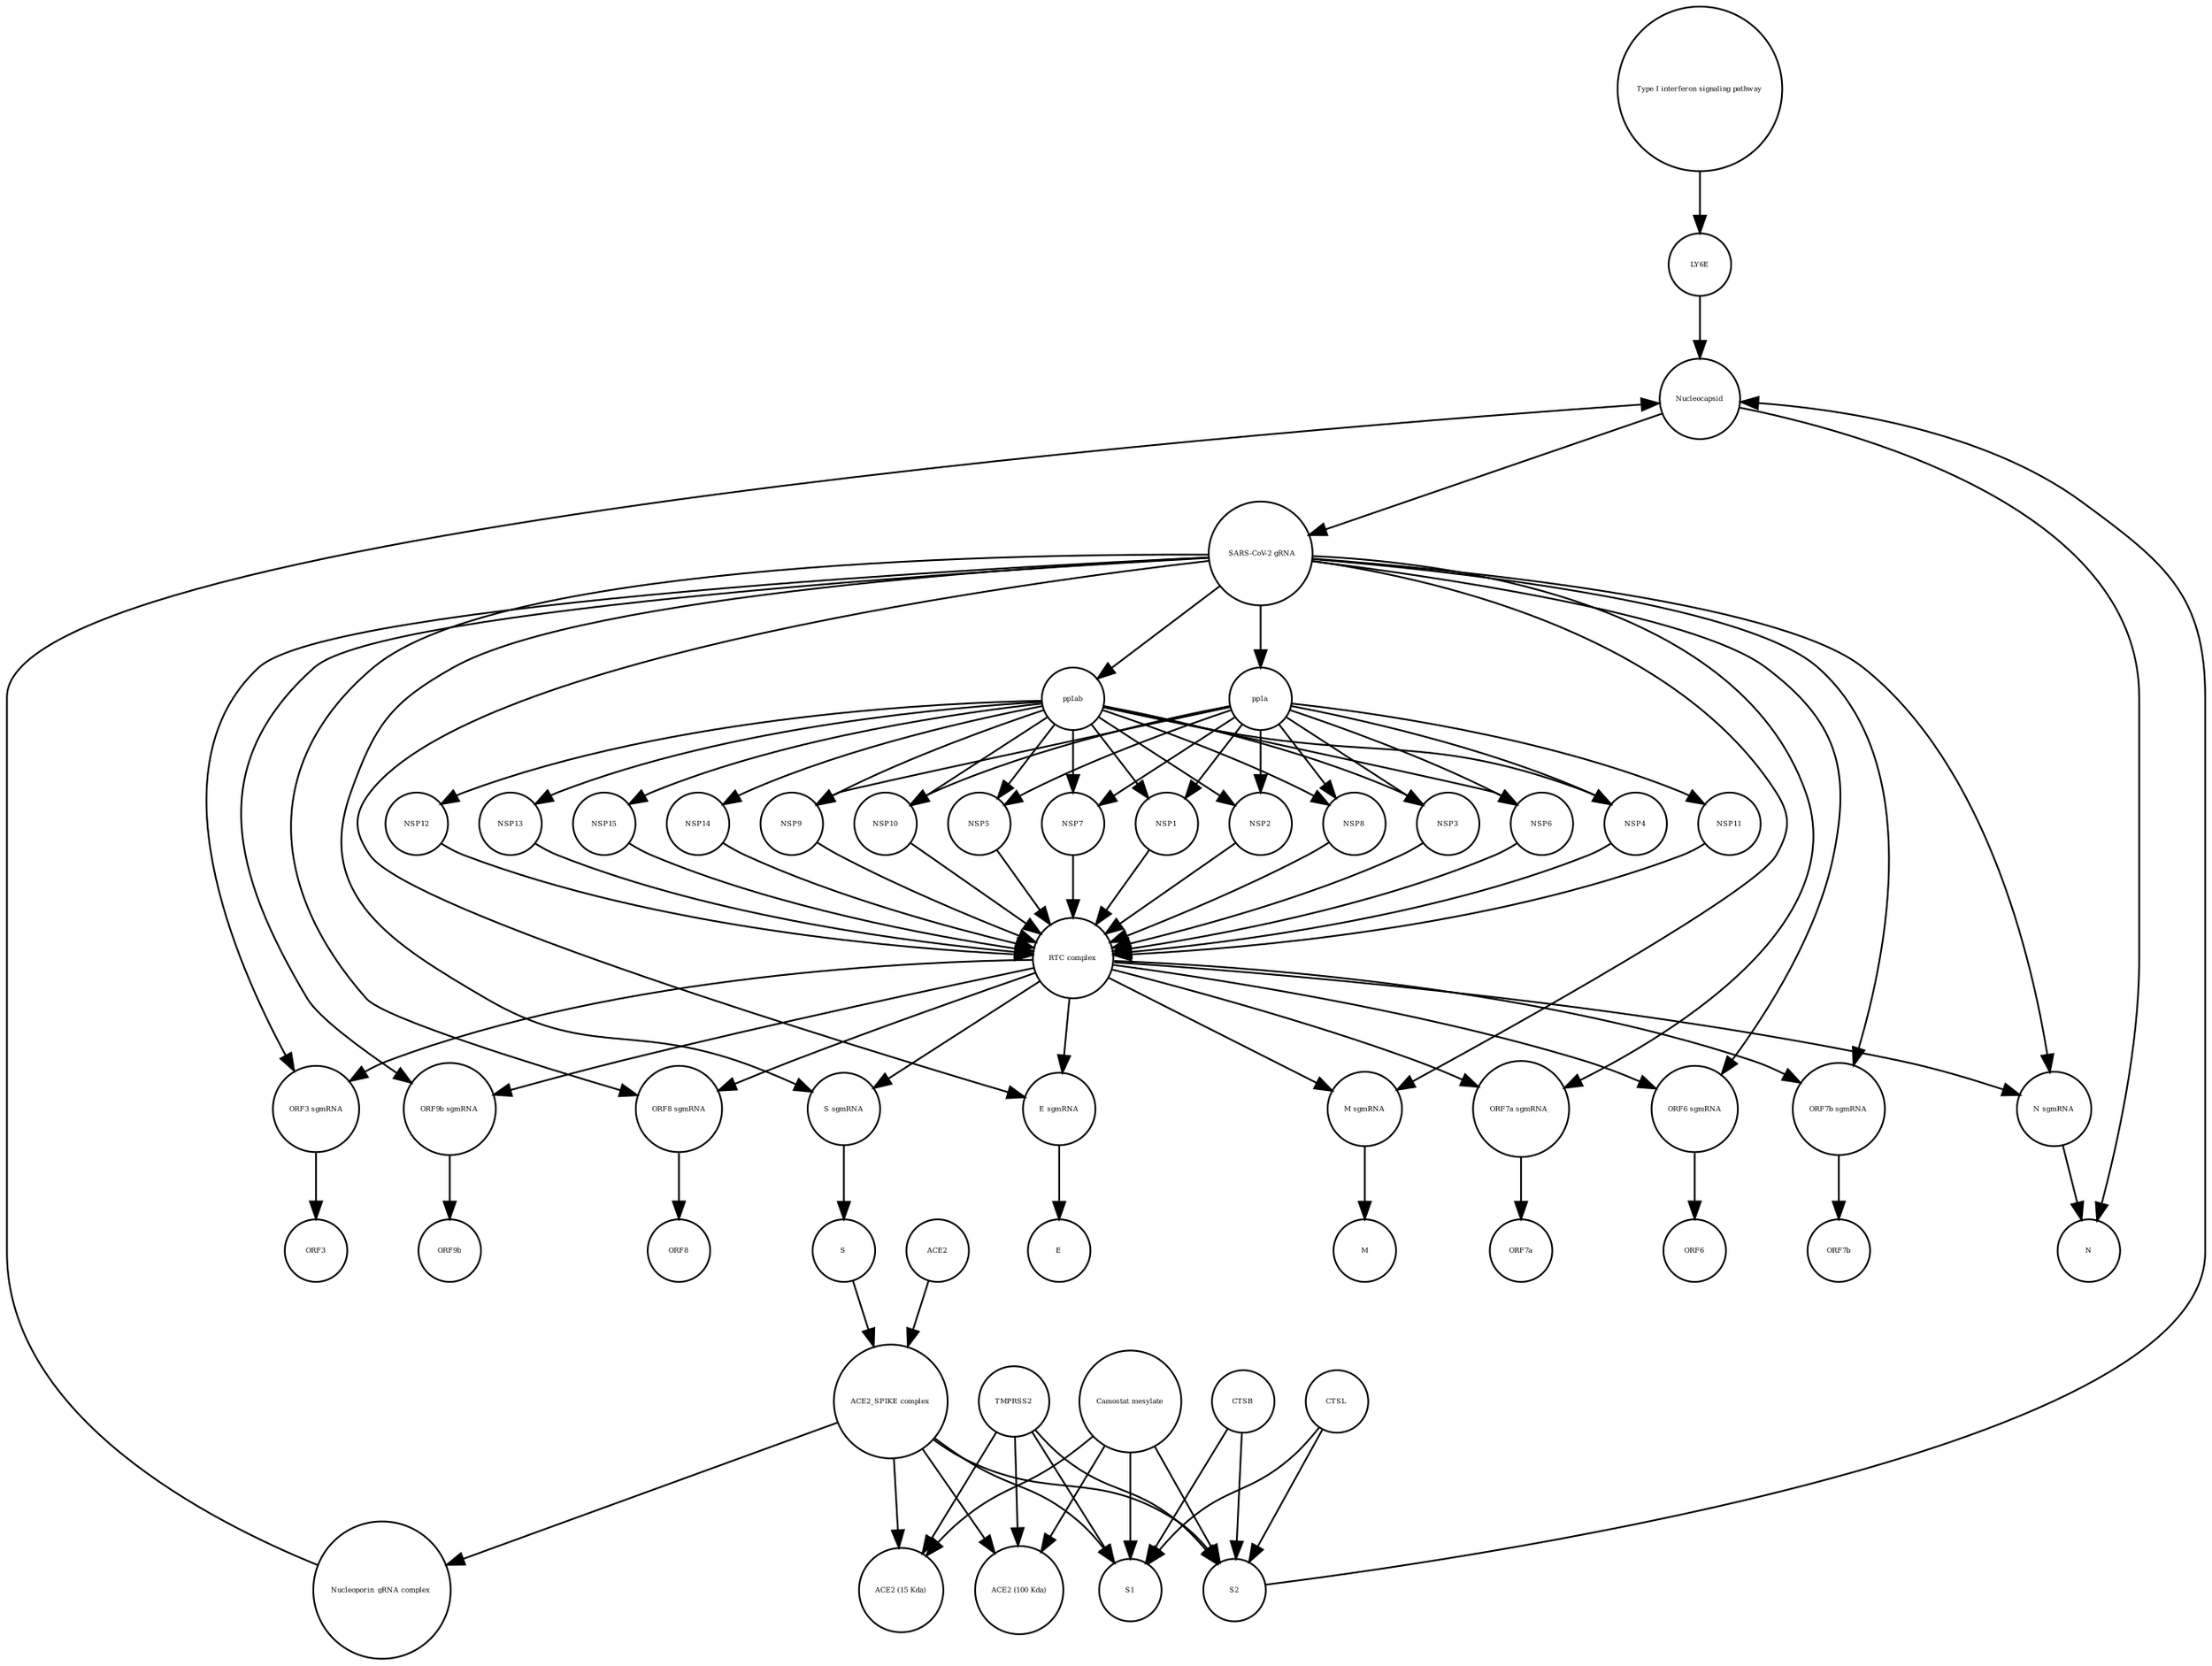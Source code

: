 strict digraph  {
"Type I interferon signaling pathway" [annotation="", bipartite=0, cls=phenotype, fontsize=4, label="Type I interferon signaling pathway", shape=circle];
LY6E [annotation="", bipartite=0, cls=macromolecule, fontsize=4, label=LY6E, shape=circle];
"Nucleoporin_gRNA complex " [annotation="", bipartite=0, cls=complex, fontsize=4, label="Nucleoporin_gRNA complex ", shape=circle];
"ACE2_SPIKE complex" [annotation="", bipartite=0, cls=complex, fontsize=4, label="ACE2_SPIKE complex", shape=circle];
NSP9 [annotation="", bipartite=0, cls=macromolecule, fontsize=4, label=NSP9, shape=circle];
M [annotation="", bipartite=0, cls=macromolecule, fontsize=4, label=M, shape=circle];
NSP10 [annotation="", bipartite=0, cls=macromolecule, fontsize=4, label=NSP10, shape=circle];
E [annotation="", bipartite=0, cls=macromolecule, fontsize=4, label=E, shape=circle];
"M sgmRNA" [annotation="", bipartite=0, cls="nucleic acid feature", fontsize=4, label="M sgmRNA", shape=circle];
ORF7b [annotation="", bipartite=0, cls=macromolecule, fontsize=4, label=ORF7b, shape=circle];
CTSB [annotation="", bipartite=0, cls=macromolecule, fontsize=4, label=CTSB, shape=circle];
ORF7a [annotation="", bipartite=0, cls=macromolecule, fontsize=4, label=ORF7a, shape=circle];
ORF8 [annotation="", bipartite=0, cls=macromolecule, fontsize=4, label=ORF8, shape=circle];
NSP5 [annotation="", bipartite=0, cls=macromolecule, fontsize=4, label=NSP5, shape=circle];
"ORF7a sgmRNA_" [annotation="", bipartite=0, cls="nucleic acid feature", fontsize=4, label="ORF7a sgmRNA_", shape=circle];
pp1a [annotation="", bipartite=0, cls=macromolecule, fontsize=4, label=pp1a, shape=circle];
NSP13 [annotation="", bipartite=0, cls=macromolecule, fontsize=4, label=NSP13, shape=circle];
ACE2 [annotation="", bipartite=0, cls=macromolecule, fontsize=4, label=ACE2, shape=circle];
S1 [annotation="", bipartite=0, cls=macromolecule, fontsize=4, label=S1, shape=circle];
NSP7 [annotation="", bipartite=0, cls=macromolecule, fontsize=4, label=NSP7, shape=circle];
ORF6 [annotation="", bipartite=0, cls=macromolecule, fontsize=4, label=ORF6, shape=circle];
"S sgmRNA" [annotation="", bipartite=0, cls="nucleic acid feature", fontsize=4, label="S sgmRNA", shape=circle];
ORF3 [annotation="", bipartite=0, cls=macromolecule, fontsize=4, label=ORF3, shape=circle];
NSP15 [annotation="", bipartite=0, cls=macromolecule, fontsize=4, label=NSP15, shape=circle];
NSP1 [annotation="", bipartite=0, cls=macromolecule, fontsize=4, label=NSP1, shape=circle];
"ORF6 sgmRNA" [annotation="", bipartite=0, cls="nucleic acid feature", fontsize=4, label="ORF6 sgmRNA", shape=circle];
"ORF7b sgmRNA" [annotation="", bipartite=0, cls="nucleic acid feature", fontsize=4, label="ORF7b sgmRNA", shape=circle];
"ACE2 (15 Kda)" [annotation="", bipartite=0, cls=macromolecule, fontsize=4, label="ACE2 (15 Kda)", shape=circle];
"N sgmRNA" [annotation="", bipartite=0, cls="nucleic acid feature", fontsize=4, label="N sgmRNA", shape=circle];
NSP2 [annotation="", bipartite=0, cls=macromolecule, fontsize=4, label=NSP2, shape=circle];
NSP8 [annotation="", bipartite=0, cls=macromolecule, fontsize=4, label=NSP8, shape=circle];
Nucleocapsid [annotation="", bipartite=0, cls=complex, fontsize=4, label=Nucleocapsid, shape=circle];
NSP14 [annotation="", bipartite=0, cls=macromolecule, fontsize=4, label=NSP14, shape=circle];
S2 [annotation="", bipartite=0, cls=macromolecule, fontsize=4, label=S2, shape=circle];
ORF9b [annotation="", bipartite=0, cls=macromolecule, fontsize=4, label=ORF9b, shape=circle];
NSP3 [annotation="", bipartite=0, cls=macromolecule, fontsize=4, label=NSP3, shape=circle];
TMPRSS2 [annotation="", bipartite=0, cls=macromolecule, fontsize=4, label=TMPRSS2, shape=circle];
S [annotation="", bipartite=0, cls=macromolecule, fontsize=4, label=S, shape=circle];
NSP6 [annotation="", bipartite=0, cls=macromolecule, fontsize=4, label=NSP6, shape=circle];
" SARS-CoV-2 gRNA" [annotation="", bipartite=0, cls="nucleic acid feature", fontsize=4, label=" SARS-CoV-2 gRNA", shape=circle];
N [annotation="", bipartite=0, cls=macromolecule, fontsize=4, label=N, shape=circle];
pp1ab [annotation="", bipartite=0, cls=macromolecule, fontsize=4, label=pp1ab, shape=circle];
"ORF3 sgmRNA" [annotation="", bipartite=0, cls="nucleic acid feature", fontsize=4, label="ORF3 sgmRNA", shape=circle];
"ORF9b sgmRNA" [annotation="", bipartite=0, cls="nucleic acid feature", fontsize=4, label="ORF9b sgmRNA", shape=circle];
CTSL [annotation="", bipartite=0, cls=macromolecule, fontsize=4, label=CTSL, shape=circle];
"ORF8 sgmRNA" [annotation="", bipartite=0, cls="nucleic acid feature", fontsize=4, label="ORF8 sgmRNA", shape=circle];
NSP12 [annotation="", bipartite=0, cls=macromolecule, fontsize=4, label=NSP12, shape=circle];
"Camostat mesylate" [annotation="urn_miriam_pubchem.compound_2536", bipartite=0, cls="simple chemical", fontsize=4, label="Camostat mesylate", shape=circle];
"ACE2 (100 Kda)" [annotation="", bipartite=0, cls=macromolecule, fontsize=4, label="ACE2 (100 Kda)", shape=circle];
"RTC complex" [annotation="", bipartite=0, cls=complex, fontsize=4, label="RTC complex", shape=circle];
NSP4 [annotation="", bipartite=0, cls=macromolecule, fontsize=4, label=NSP4, shape=circle];
NSP11 [annotation="", bipartite=0, cls=macromolecule, fontsize=4, label=NSP11, shape=circle];
"E sgmRNA" [annotation="", bipartite=0, cls="nucleic acid feature", fontsize=4, label="E sgmRNA", shape=circle];
"Type I interferon signaling pathway" -> LY6E  [annotation="", interaction_type=stimulation];
LY6E -> Nucleocapsid  [annotation="urn_miriam_doi_10.1101%2F2020.03.05.979260|urn_miriam_doi_10.1101%2F2020.04.02.021469", interaction_type=inhibition];
"Nucleoporin_gRNA complex " -> Nucleocapsid  [annotation="", interaction_type=production];
"ACE2_SPIKE complex" -> "Nucleoporin_gRNA complex "  [annotation="urn_miriam_pubmed_32142651|urn_miriam_pubmed_32094589", interaction_type=stimulation];
"ACE2_SPIKE complex" -> S1  [annotation="", interaction_type=production];
"ACE2_SPIKE complex" -> S2  [annotation="", interaction_type=production];
"ACE2_SPIKE complex" -> "ACE2 (15 Kda)"  [annotation="", interaction_type=production];
"ACE2_SPIKE complex" -> "ACE2 (100 Kda)"  [annotation="", interaction_type=production];
NSP9 -> "RTC complex"  [annotation="", interaction_type=production];
NSP10 -> "RTC complex"  [annotation="", interaction_type=production];
"M sgmRNA" -> M  [annotation="", interaction_type=production];
CTSB -> S2  [annotation=urn_miriam_pubmed_32142651, interaction_type=catalysis];
CTSB -> S1  [annotation=urn_miriam_pubmed_32142651, interaction_type=catalysis];
NSP5 -> "RTC complex"  [annotation="", interaction_type=production];
"ORF7a sgmRNA_" -> ORF7a  [annotation="", interaction_type=production];
pp1a -> NSP6  [annotation=urn_miriam_pubmed_31226023, interaction_type=catalysis];
pp1a -> NSP5  [annotation=urn_miriam_pubmed_31226023, interaction_type=catalysis];
pp1a -> NSP9  [annotation=urn_miriam_pubmed_31226023, interaction_type=catalysis];
pp1a -> NSP2  [annotation=urn_miriam_pubmed_31226023, interaction_type=catalysis];
pp1a -> NSP7  [annotation=urn_miriam_pubmed_31226023, interaction_type=catalysis];
pp1a -> NSP8  [annotation=urn_miriam_pubmed_31226023, interaction_type=catalysis];
pp1a -> NSP4  [annotation=urn_miriam_pubmed_31226023, interaction_type=catalysis];
pp1a -> NSP10  [annotation=urn_miriam_pubmed_31226023, interaction_type=catalysis];
pp1a -> NSP11  [annotation=urn_miriam_pubmed_31226023, interaction_type=catalysis];
pp1a -> NSP3  [annotation=urn_miriam_pubmed_31226023, interaction_type=catalysis];
pp1a -> NSP1  [annotation=urn_miriam_pubmed_31226023, interaction_type=catalysis];
NSP13 -> "RTC complex"  [annotation="", interaction_type=production];
ACE2 -> "ACE2_SPIKE complex"  [annotation="", interaction_type=production];
NSP7 -> "RTC complex"  [annotation="", interaction_type=production];
"S sgmRNA" -> S  [annotation="", interaction_type=production];
NSP15 -> "RTC complex"  [annotation="", interaction_type=production];
NSP1 -> "RTC complex"  [annotation="", interaction_type=production];
"ORF6 sgmRNA" -> ORF6  [annotation="", interaction_type=production];
"ORF7b sgmRNA" -> ORF7b  [annotation="", interaction_type=production];
"N sgmRNA" -> N  [annotation="", interaction_type=production];
NSP2 -> "RTC complex"  [annotation="", interaction_type=production];
NSP8 -> "RTC complex"  [annotation="", interaction_type=production];
Nucleocapsid -> " SARS-CoV-2 gRNA"  [annotation="", interaction_type=production];
Nucleocapsid -> N  [annotation="", interaction_type=production];
NSP14 -> "RTC complex"  [annotation="", interaction_type=production];
S2 -> Nucleocapsid  [annotation="urn_miriam_doi_10.1101%2F2020.03.05.979260|urn_miriam_doi_10.1101%2F2020.04.02.021469", interaction_type=stimulation];
NSP3 -> "RTC complex"  [annotation="", interaction_type=production];
TMPRSS2 -> S2  [annotation="urn_miriam_pubmed_32142651|urn_miriam_pubmed_32094589|urn_miriam_pubmed_24227843", interaction_type=catalysis];
TMPRSS2 -> S1  [annotation="urn_miriam_pubmed_32142651|urn_miriam_pubmed_32094589|urn_miriam_pubmed_24227843", interaction_type=catalysis];
TMPRSS2 -> "ACE2 (100 Kda)"  [annotation="urn_miriam_pubmed_32142651|urn_miriam_pubmed_32094589|urn_miriam_pubmed_24227843", interaction_type=catalysis];
TMPRSS2 -> "ACE2 (15 Kda)"  [annotation="urn_miriam_pubmed_32142651|urn_miriam_pubmed_32094589|urn_miriam_pubmed_24227843", interaction_type=catalysis];
S -> "ACE2_SPIKE complex"  [annotation="", interaction_type=production];
NSP6 -> "RTC complex"  [annotation="", interaction_type=production];
" SARS-CoV-2 gRNA" -> pp1ab  [annotation="", interaction_type=production];
" SARS-CoV-2 gRNA" -> pp1a  [annotation="", interaction_type=production];
" SARS-CoV-2 gRNA" -> "ORF6 sgmRNA"  [annotation="", interaction_type=production];
" SARS-CoV-2 gRNA" -> "ORF7b sgmRNA"  [annotation="", interaction_type=production];
" SARS-CoV-2 gRNA" -> "ORF7a sgmRNA_"  [annotation="", interaction_type=production];
" SARS-CoV-2 gRNA" -> "N sgmRNA"  [annotation="", interaction_type=production];
" SARS-CoV-2 gRNA" -> "ORF3 sgmRNA"  [annotation="", interaction_type=production];
" SARS-CoV-2 gRNA" -> "ORF9b sgmRNA"  [annotation="", interaction_type=production];
" SARS-CoV-2 gRNA" -> "ORF8 sgmRNA"  [annotation="", interaction_type=production];
" SARS-CoV-2 gRNA" -> "M sgmRNA"  [annotation="", interaction_type=production];
" SARS-CoV-2 gRNA" -> "S sgmRNA"  [annotation="", interaction_type=production];
" SARS-CoV-2 gRNA" -> "E sgmRNA"  [annotation="", interaction_type=production];
pp1ab -> NSP5  [annotation=urn_miriam_pubmed_31226023, interaction_type=catalysis];
pp1ab -> NSP6  [annotation=urn_miriam_pubmed_31226023, interaction_type=catalysis];
pp1ab -> NSP9  [annotation=urn_miriam_pubmed_31226023, interaction_type=catalysis];
pp1ab -> NSP13  [annotation=urn_miriam_pubmed_31226023, interaction_type=catalysis];
pp1ab -> NSP2  [annotation=urn_miriam_pubmed_31226023, interaction_type=catalysis];
pp1ab -> NSP12  [annotation=urn_miriam_pubmed_31226023, interaction_type=catalysis];
pp1ab -> NSP7  [annotation=urn_miriam_pubmed_31226023, interaction_type=catalysis];
pp1ab -> NSP8  [annotation=urn_miriam_pubmed_31226023, interaction_type=catalysis];
pp1ab -> NSP4  [annotation=urn_miriam_pubmed_31226023, interaction_type=catalysis];
pp1ab -> NSP14  [annotation=urn_miriam_pubmed_31226023, interaction_type=catalysis];
pp1ab -> NSP10  [annotation=urn_miriam_pubmed_31226023, interaction_type=catalysis];
pp1ab -> NSP3  [annotation=urn_miriam_pubmed_31226023, interaction_type=catalysis];
pp1ab -> NSP15  [annotation=urn_miriam_pubmed_31226023, interaction_type=catalysis];
pp1ab -> NSP1  [annotation=urn_miriam_pubmed_31226023, interaction_type=catalysis];
"ORF3 sgmRNA" -> ORF3  [annotation="", interaction_type=production];
"ORF9b sgmRNA" -> ORF9b  [annotation="", interaction_type=production];
CTSL -> S2  [annotation=urn_miriam_pubmed_32142651, interaction_type=catalysis];
CTSL -> S1  [annotation=urn_miriam_pubmed_32142651, interaction_type=catalysis];
"ORF8 sgmRNA" -> ORF8  [annotation="", interaction_type=production];
NSP12 -> "RTC complex"  [annotation="", interaction_type=production];
"Camostat mesylate" -> S2  [annotation="urn_miriam_pubmed_32142651|urn_miriam_pubmed_32094589|urn_miriam_pubmed_24227843", interaction_type=inhibition];
"Camostat mesylate" -> S1  [annotation="urn_miriam_pubmed_32142651|urn_miriam_pubmed_32094589|urn_miriam_pubmed_24227843", interaction_type=inhibition];
"Camostat mesylate" -> "ACE2 (100 Kda)"  [annotation="urn_miriam_pubmed_32142651|urn_miriam_pubmed_32094589|urn_miriam_pubmed_24227843", interaction_type=inhibition];
"Camostat mesylate" -> "ACE2 (15 Kda)"  [annotation="urn_miriam_pubmed_32142651|urn_miriam_pubmed_32094589|urn_miriam_pubmed_24227843", interaction_type=inhibition];
"RTC complex" -> "ORF6 sgmRNA"  [annotation=urn_miriam_pubmed_31226023, interaction_type="necessary stimulation"];
"RTC complex" -> "ORF7b sgmRNA"  [annotation=urn_miriam_pubmed_31226023, interaction_type="necessary stimulation"];
"RTC complex" -> "ORF7a sgmRNA_"  [annotation=urn_miriam_pubmed_31226023, interaction_type="necessary stimulation"];
"RTC complex" -> "N sgmRNA"  [annotation=urn_miriam_pubmed_31226023, interaction_type="necessary stimulation"];
"RTC complex" -> "ORF3 sgmRNA"  [annotation=urn_miriam_pubmed_31226023, interaction_type="necessary stimulation"];
"RTC complex" -> "ORF9b sgmRNA"  [annotation=urn_miriam_pubmed_31226023, interaction_type="necessary stimulation"];
"RTC complex" -> "ORF8 sgmRNA"  [annotation=urn_miriam_pubmed_31226023, interaction_type="necessary stimulation"];
"RTC complex" -> "M sgmRNA"  [annotation=urn_miriam_pubmed_31226023, interaction_type="necessary stimulation"];
"RTC complex" -> "S sgmRNA"  [annotation=urn_miriam_pubmed_31226023, interaction_type="necessary stimulation"];
"RTC complex" -> "E sgmRNA"  [annotation=urn_miriam_pubmed_31226023, interaction_type="necessary stimulation"];
NSP4 -> "RTC complex"  [annotation="", interaction_type=production];
NSP11 -> "RTC complex"  [annotation="", interaction_type=production];
"E sgmRNA" -> E  [annotation="", interaction_type=production];
}
